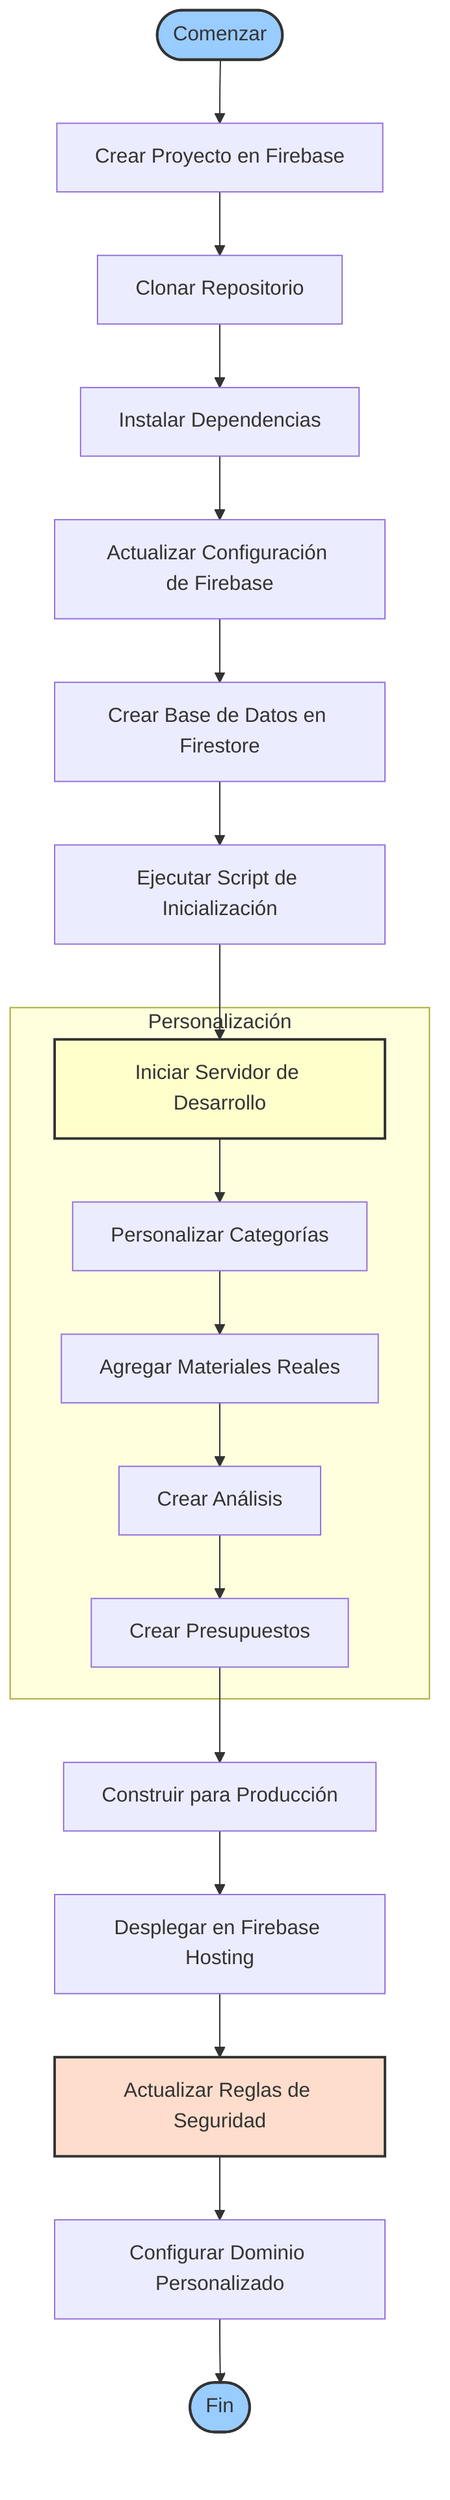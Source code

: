 graph TD
    Start([Comenzar]) --> SetupFirebase[Crear Proyecto en Firebase]
    SetupFirebase --> CloneRepo[Clonar Repositorio]
    CloneRepo --> InstallDeps[Instalar Dependencias]
    
    InstallDeps --> UpdateFirebaseConfig[Actualizar Configuración de Firebase]
    UpdateFirebaseConfig --> CreateDB[Crear Base de Datos en Firestore]
    
    CreateDB --> RunInit[Ejecutar Script de Inicialización]
    RunInit --> DevServer[Iniciar Servidor de Desarrollo]
    
    subgraph "Personalización"
        DevServer --> CustomizeCategories[Personalizar Categorías]
        CustomizeCategories --> AddRealMaterials[Agregar Materiales Reales]
        AddRealMaterials --> CreateAnalyses[Crear Análisis]
        CreateAnalyses --> CreateBudgets[Crear Presupuestos]
    end
    
    CreateBudgets --> BuildProd[Construir para Producción]
    BuildProd --> DeployFirebase[Desplegar en Firebase Hosting]
    
    DeployFirebase --> UpdateSecurityRules[Actualizar Reglas de Seguridad]
    UpdateSecurityRules --> ConfigDomain[Configurar Dominio Personalizado]
    ConfigDomain --> End([Fin])
    
    style Start fill:#9CF,stroke:#333,stroke-width:2px
    style End fill:#9CF,stroke:#333,stroke-width:2px
    style DevServer fill:#FFC,stroke:#333,stroke-width:2px
    style UpdateSecurityRules fill:#FDC,stroke:#333,stroke-width:2px